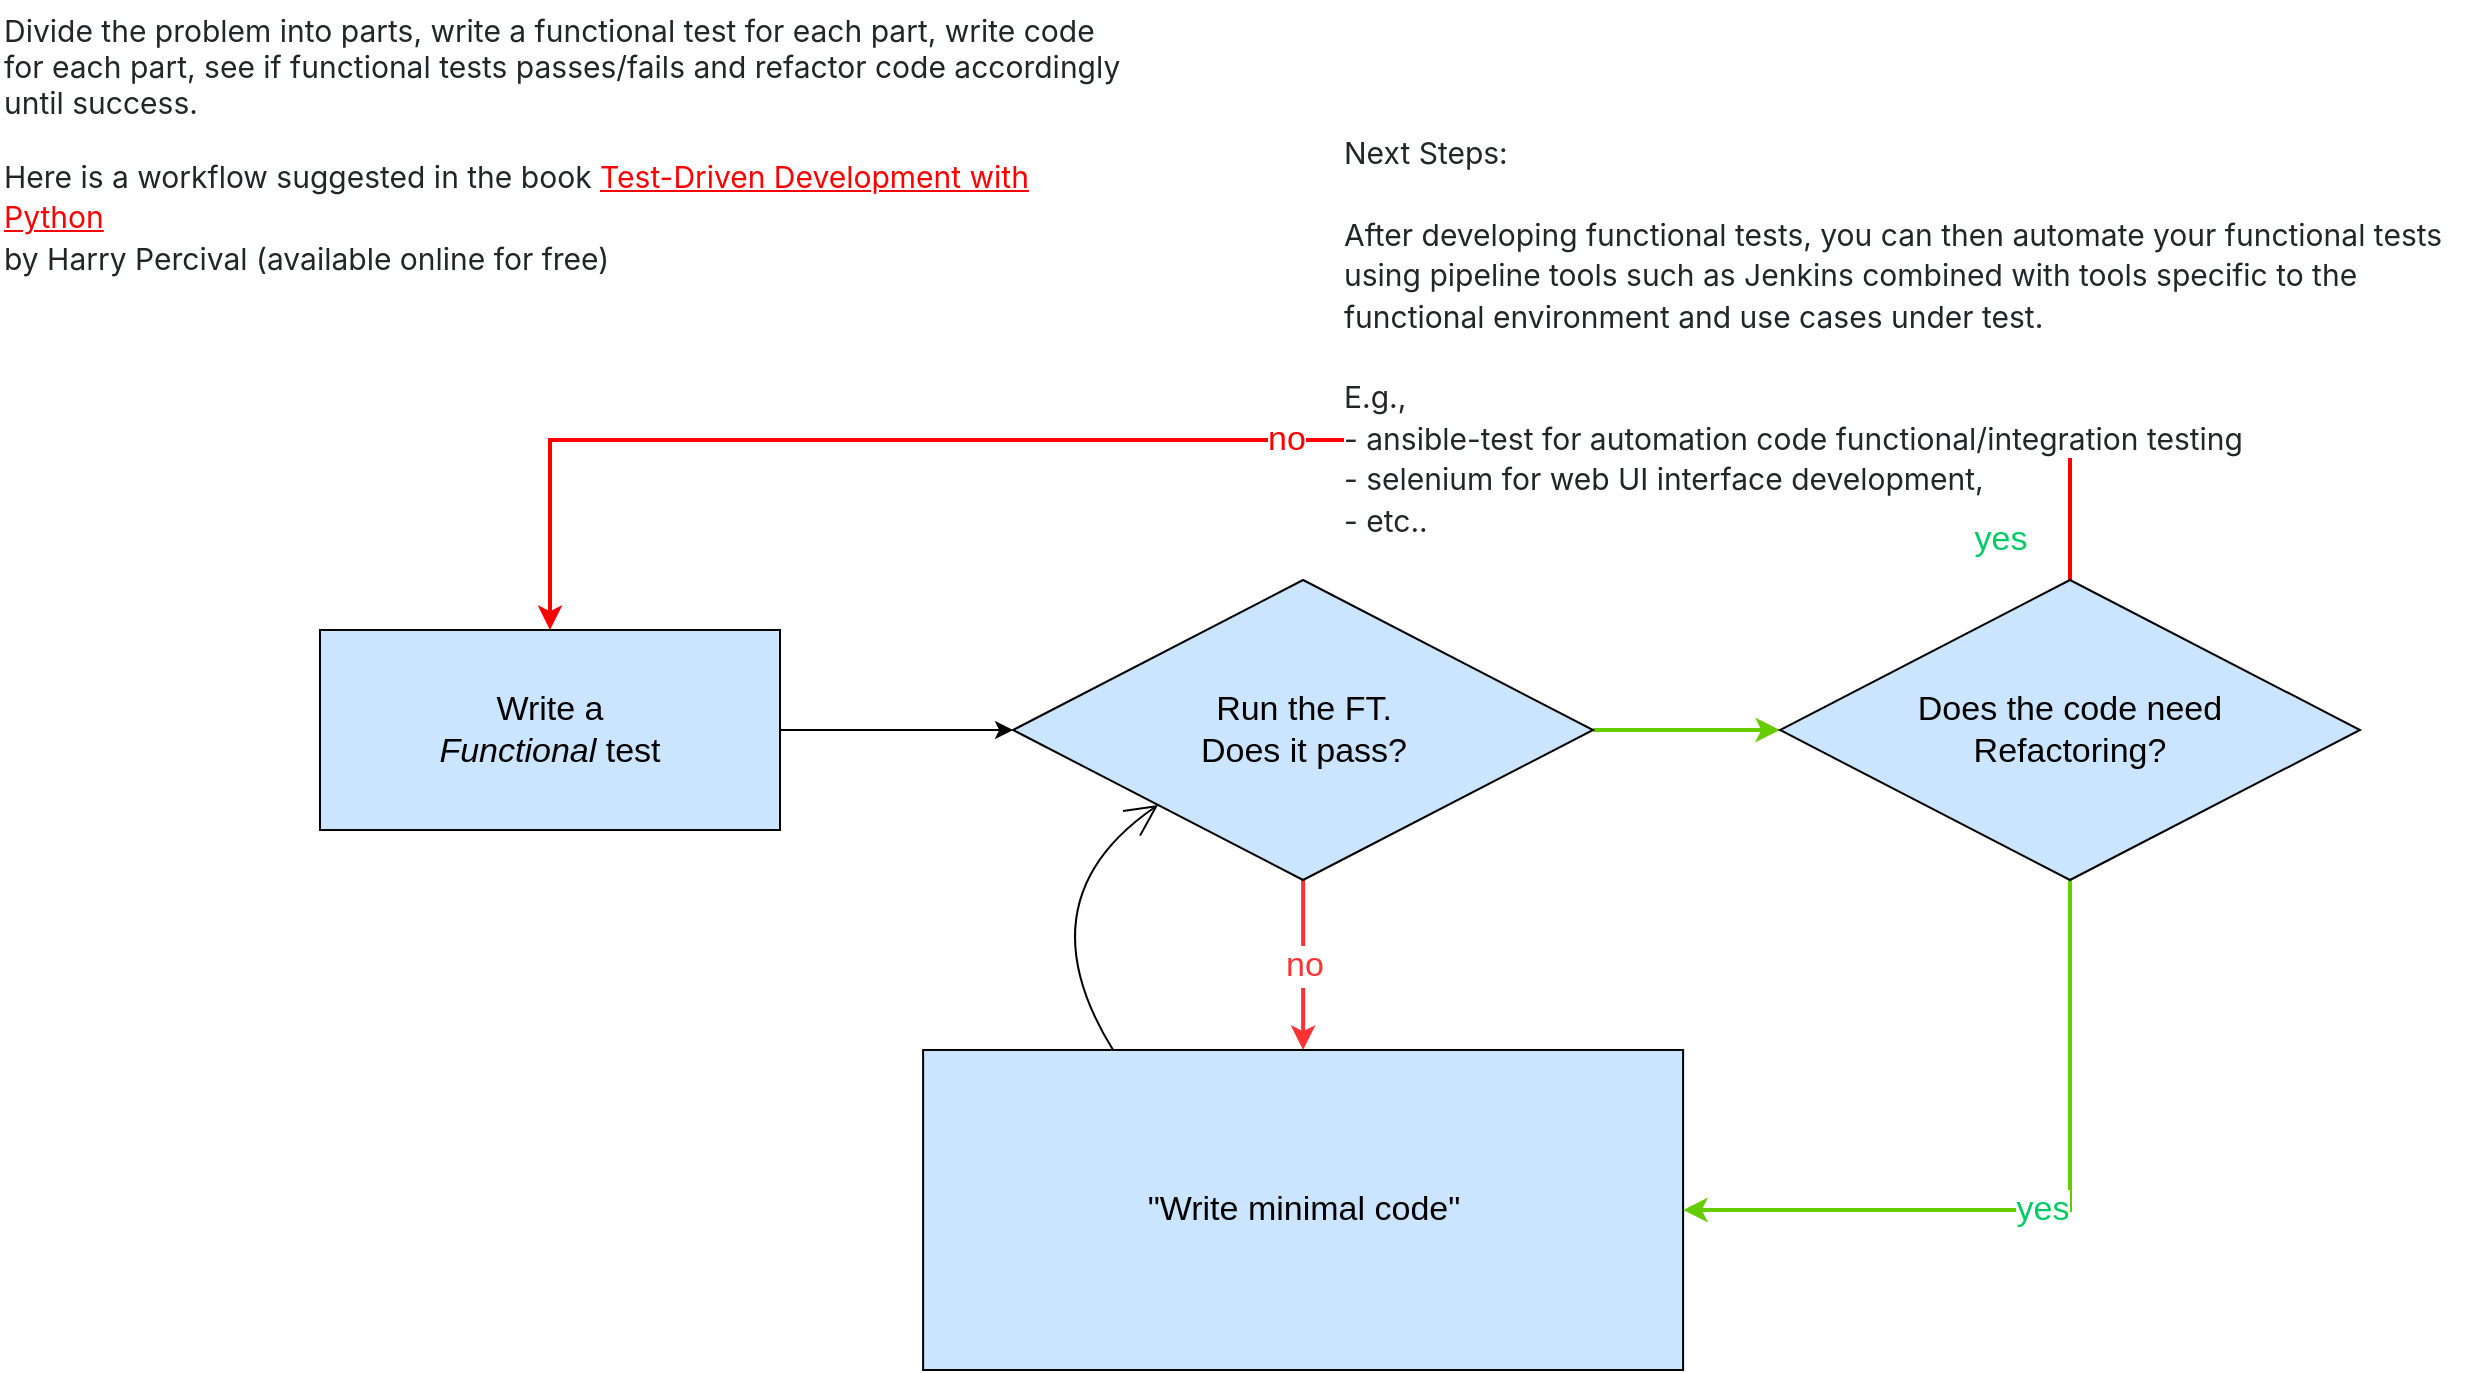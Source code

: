 <mxfile version="20.3.0" type="device" pages="2"><diagram id="u3zpyDXWvU5MWnfcyGLP" name="TDD-Overview"><mxGraphModel dx="1186" dy="822" grid="1" gridSize="10" guides="1" tooltips="1" connect="1" arrows="1" fold="1" page="1" pageScale="1" pageWidth="1400" pageHeight="850" math="0" shadow="0"><root><mxCell id="0"/><mxCell id="1" parent="0"/><mxCell id="HU0HiSyFN0jUd0ZmCajs-1" value="&quot;Write minimal code&quot;" style="rounded=0;whiteSpace=wrap;html=1;fillColor=#CCE5FF;verticalAlign=middle;fontSize=17;" parent="1" vertex="1"><mxGeometry x="491.55" y="545" width="380" height="160" as="geometry"/></mxCell><mxCell id="HU0HiSyFN0jUd0ZmCajs-8" style="edgeStyle=orthogonalEdgeStyle;rounded=0;orthogonalLoop=1;jettySize=auto;html=1;exitX=1;exitY=0.5;exitDx=0;exitDy=0;entryX=0;entryY=0.5;entryDx=0;entryDy=0;fontSize=17;" parent="1" source="HU0HiSyFN0jUd0ZmCajs-2" target="HU0HiSyFN0jUd0ZmCajs-3" edge="1"><mxGeometry relative="1" as="geometry"/></mxCell><mxCell id="HU0HiSyFN0jUd0ZmCajs-2" value="Write a &lt;br&gt;&lt;i&gt;Functional&lt;/i&gt; test" style="rounded=0;whiteSpace=wrap;html=1;fillColor=#CCE5FF;verticalAlign=middle;fontSize=17;" parent="1" vertex="1"><mxGeometry x="190" y="335" width="230" height="100" as="geometry"/></mxCell><mxCell id="HU0HiSyFN0jUd0ZmCajs-9" value="yes" style="edgeStyle=orthogonalEdgeStyle;rounded=0;orthogonalLoop=1;jettySize=auto;html=1;exitX=1;exitY=0.5;exitDx=0;exitDy=0;entryX=0;entryY=0.5;entryDx=0;entryDy=0;fontSize=17;strokeWidth=2;strokeColor=#66CC00;fontColor=#00CC66;" parent="1" source="HU0HiSyFN0jUd0ZmCajs-3" target="HU0HiSyFN0jUd0ZmCajs-4" edge="1"><mxGeometry x="1" y="145" relative="1" as="geometry"><mxPoint x="110" y="50" as="offset"/></mxGeometry></mxCell><mxCell id="HU0HiSyFN0jUd0ZmCajs-10" value="no" style="edgeStyle=orthogonalEdgeStyle;rounded=0;orthogonalLoop=1;jettySize=auto;html=1;exitX=0.5;exitY=1;exitDx=0;exitDy=0;entryX=0.5;entryY=0;entryDx=0;entryDy=0;fontSize=17;fontColor=#FF3333;strokeColor=#FF3333;strokeWidth=2;" parent="1" source="HU0HiSyFN0jUd0ZmCajs-3" target="HU0HiSyFN0jUd0ZmCajs-1" edge="1"><mxGeometry relative="1" as="geometry"/></mxCell><mxCell id="HU0HiSyFN0jUd0ZmCajs-3" value="Run the FT.&lt;br&gt;Does it pass?" style="rhombus;whiteSpace=wrap;html=1;fontSize=17;fillColor=#CCE5FF;" parent="1" vertex="1"><mxGeometry x="536.55" y="310" width="290" height="150" as="geometry"/></mxCell><mxCell id="HU0HiSyFN0jUd0ZmCajs-11" value="yes" style="edgeStyle=orthogonalEdgeStyle;rounded=0;orthogonalLoop=1;jettySize=auto;html=1;exitX=0.5;exitY=1;exitDx=0;exitDy=0;entryX=1;entryY=0.5;entryDx=0;entryDy=0;strokeColor=#66CC00;strokeWidth=2;fontSize=17;fontColor=#00CC66;" parent="1" source="HU0HiSyFN0jUd0ZmCajs-4" target="HU0HiSyFN0jUd0ZmCajs-1" edge="1"><mxGeometry relative="1" as="geometry"/></mxCell><mxCell id="HU0HiSyFN0jUd0ZmCajs-13" value="no" style="edgeStyle=orthogonalEdgeStyle;rounded=0;orthogonalLoop=1;jettySize=auto;html=1;exitX=0.5;exitY=0;exitDx=0;exitDy=0;entryX=0.5;entryY=0;entryDx=0;entryDy=0;strokeColor=#FF0000;strokeWidth=2;fontSize=17;fontColor=#FF0000;" parent="1" source="HU0HiSyFN0jUd0ZmCajs-4" target="HU0HiSyFN0jUd0ZmCajs-2" edge="1"><mxGeometry relative="1" as="geometry"><Array as="points"><mxPoint x="1065" y="240"/><mxPoint x="305" y="240"/></Array></mxGeometry></mxCell><mxCell id="HU0HiSyFN0jUd0ZmCajs-4" value="Does the code need &lt;br&gt;Refactoring?" style="rhombus;whiteSpace=wrap;html=1;fontSize=17;fillColor=#CCE5FF;" parent="1" vertex="1"><mxGeometry x="920" y="310" width="290" height="150" as="geometry"/></mxCell><mxCell id="HU0HiSyFN0jUd0ZmCajs-14" value="&lt;span style=&quot;color: rgb(35, 38, 41); font-family: -apple-system, &amp;quot;system-ui&amp;quot;, &amp;quot;Segoe UI Adjusted&amp;quot;, &amp;quot;Segoe UI&amp;quot;, &amp;quot;Liberation Sans&amp;quot;, sans-serif; font-size: 15px; font-style: normal; font-variant-ligatures: normal; font-variant-caps: normal; font-weight: 400; letter-spacing: normal; orphans: 2; text-align: left; text-indent: 0px; text-transform: none; widows: 2; word-spacing: 0px; -webkit-text-stroke-width: 0px; background-color: rgb(255, 255, 255); text-decoration-thickness: initial; text-decoration-style: initial; text-decoration-color: initial; float: none; display: inline !important;&quot;&gt;&lt;p style=&quot;margin-top: 0px; margin-right: 0px; margin-bottom: var(--s-prose-spacing); margin-left: 0px; padding: 0px; border: 0px; font-variant-numeric: inherit; font-variant-east-asian: inherit; font-stretch: inherit; line-height: inherit; vertical-align: baseline; box-sizing: inherit; clear: both;&quot;&gt;Divide the problem into parts, write a functional test for each part, write code for each part, see if functional tests passes/fails and refactor code accordingly until success.&lt;/p&gt;&lt;div&gt;&lt;br&gt;&lt;/div&gt;Here is a workflow suggested in the book&lt;span&gt;&amp;nbsp;&lt;/span&gt;&lt;/span&gt;&lt;a style=&quot;margin: 0px; padding: 0px; border: 0px; font-style: normal; font-variant-ligatures: normal; font-variant-caps: normal; font-variant-numeric: inherit; font-variant-east-asian: inherit; font-weight: 400; font-stretch: inherit; line-height: inherit; font-family: -apple-system, &amp;quot;system-ui&amp;quot;, &amp;quot;Segoe UI Adjusted&amp;quot;, &amp;quot;Segoe UI&amp;quot;, &amp;quot;Liberation Sans&amp;quot;, sans-serif; font-size: 15px; vertical-align: baseline; box-sizing: inherit; text-decoration: underline; color: var(--theme-link-color); cursor: pointer; user-select: auto; letter-spacing: normal; orphans: 2; text-align: left; text-indent: 0px; text-transform: none; widows: 2; word-spacing: 0px; -webkit-text-stroke-width: 0px; background-color: rgb(255, 255, 255);&quot; rel=&quot;nofollow noreferrer&quot; href=&quot;http://chimera.labs.oreilly.com/books/1234000000754&quot;&gt;Test-Driven Development with Python&lt;/a&gt;&lt;span style=&quot;color: rgb(35, 38, 41); font-family: -apple-system, &amp;quot;system-ui&amp;quot;, &amp;quot;Segoe UI Adjusted&amp;quot;, &amp;quot;Segoe UI&amp;quot;, &amp;quot;Liberation Sans&amp;quot;, sans-serif; font-size: 15px; font-style: normal; font-variant-ligatures: normal; font-variant-caps: normal; font-weight: 400; letter-spacing: normal; orphans: 2; text-align: left; text-indent: 0px; text-transform: none; widows: 2; word-spacing: 0px; -webkit-text-stroke-width: 0px; background-color: rgb(255, 255, 255); text-decoration-thickness: initial; text-decoration-style: initial; text-decoration-color: initial; float: none; display: inline !important;&quot;&gt;&lt;span&gt;&amp;nbsp;&lt;br&gt;&lt;/span&gt;by Harry Percival (available online for free)&lt;br&gt;&lt;/span&gt;" style="text;whiteSpace=wrap;html=1;fontSize=17;fontColor=#FF0000;" parent="1" vertex="1"><mxGeometry x="30" y="20" width="570" height="150" as="geometry"/></mxCell><mxCell id="HU0HiSyFN0jUd0ZmCajs-15" value="&lt;span style=&quot;color: rgb(35, 38, 41); font-family: -apple-system, &amp;quot;system-ui&amp;quot;, &amp;quot;Segoe UI Adjusted&amp;quot;, &amp;quot;Segoe UI&amp;quot;, &amp;quot;Liberation Sans&amp;quot;, sans-serif; font-size: 15px; font-style: normal; font-variant-ligatures: normal; font-variant-caps: normal; font-weight: 400; letter-spacing: normal; orphans: 2; text-align: left; text-indent: 0px; text-transform: none; widows: 2; word-spacing: 0px; -webkit-text-stroke-width: 0px; background-color: rgb(255, 255, 255); text-decoration-thickness: initial; text-decoration-style: initial; text-decoration-color: initial; float: none; display: inline !important;&quot;&gt;Next Steps:&lt;br&gt;&lt;br&gt;After developing functional tests, you can then automate your functional tests using pipeline tools such as Jenkins combined with tools specific to the functional environment and use cases under test.&lt;br&gt;&lt;br&gt;E.g., &lt;br&gt;- ansible-test for automation code functional/integration testing&lt;br&gt;- selenium for web UI interface development, &lt;br&gt;- etc..&lt;br&gt;&lt;br&gt;&lt;/span&gt;" style="text;whiteSpace=wrap;html=1;fontSize=17;fontColor=#FF0000;" parent="1" vertex="1"><mxGeometry x="700" y="80" width="570" height="220" as="geometry"/></mxCell><mxCell id="--9FePc2aCMQRT7dCbf1-1" value="" style="edgeStyle=none;orthogonalLoop=1;jettySize=auto;html=1;rounded=0;fontSize=12;endArrow=open;startSize=14;endSize=14;sourcePerimeterSpacing=8;targetPerimeterSpacing=8;curved=1;entryX=0;entryY=1;entryDx=0;entryDy=0;exitX=0.25;exitY=0;exitDx=0;exitDy=0;" parent="1" source="HU0HiSyFN0jUd0ZmCajs-1" target="HU0HiSyFN0jUd0ZmCajs-3" edge="1"><mxGeometry width="140" relative="1" as="geometry"><mxPoint x="750" y="550" as="sourcePoint"/><mxPoint x="780" y="500" as="targetPoint"/><Array as="points"><mxPoint x="540" y="470"/></Array></mxGeometry></mxCell></root></mxGraphModel></diagram><diagram id="yOoaL7JRjna4nCdWzxdv" name="TDD-Workflow-Detailed"><mxGraphModel dx="1395" dy="967" grid="1" gridSize="10" guides="1" tooltips="1" connect="1" arrows="1" fold="1" page="1" pageScale="1" pageWidth="1400" pageHeight="850" math="0" shadow="0"><root><mxCell id="0"/><mxCell id="1" parent="0"/><mxCell id="wC6-RpdCZflyM8XzmytH-25" value="Acceptance Testing (QA)" style="rounded=0;whiteSpace=wrap;html=1;strokeColor=#000000;strokeWidth=2;fontSize=18;fontColor=#000000;verticalAlign=top;" vertex="1" parent="1"><mxGeometry x="1100" y="170" width="280" height="170" as="geometry"/></mxCell><mxCell id="wC6-RpdCZflyM8XzmytH-11" style="edgeStyle=orthogonalEdgeStyle;rounded=0;orthogonalLoop=1;jettySize=auto;html=1;exitX=0.5;exitY=1;exitDx=0;exitDy=0;entryX=0.5;entryY=0;entryDx=0;entryDy=0;strokeColor=#999999;strokeWidth=3;fontSize=18;fontColor=#FFFFFF;" edge="1" parent="1" source="wC6-RpdCZflyM8XzmytH-1" target="wC6-RpdCZflyM8XzmytH-2"><mxGeometry relative="1" as="geometry"/></mxCell><mxCell id="wC6-RpdCZflyM8XzmytH-1" value="Team Creates Scenarios" style="rounded=0;whiteSpace=wrap;html=1;strokeColor=#0066CC;strokeWidth=2;fontSize=18;fontColor=#0066CC;" vertex="1" parent="1"><mxGeometry x="490" y="190" width="180" height="100" as="geometry"/></mxCell><mxCell id="wC6-RpdCZflyM8XzmytH-12" style="edgeStyle=orthogonalEdgeStyle;rounded=0;orthogonalLoop=1;jettySize=auto;html=1;exitX=0.5;exitY=1;exitDx=0;exitDy=0;entryX=0.5;entryY=0;entryDx=0;entryDy=0;strokeColor=#999999;strokeWidth=3;fontSize=18;fontColor=#FFFFFF;" edge="1" parent="1" source="wC6-RpdCZflyM8XzmytH-2" target="wC6-RpdCZflyM8XzmytH-3"><mxGeometry relative="1" as="geometry"/></mxCell><mxCell id="wC6-RpdCZflyM8XzmytH-2" value="Pick Scenario to Implement" style="rounded=0;whiteSpace=wrap;html=1;strokeColor=#0066CC;strokeWidth=2;fontSize=18;fontColor=#0066CC;" vertex="1" parent="1"><mxGeometry x="490" y="330" width="180" height="100" as="geometry"/></mxCell><mxCell id="wC6-RpdCZflyM8XzmytH-13" style="edgeStyle=orthogonalEdgeStyle;rounded=0;orthogonalLoop=1;jettySize=auto;html=1;exitX=0.5;exitY=1;exitDx=0;exitDy=0;entryX=0.5;entryY=0;entryDx=0;entryDy=0;strokeColor=#999999;strokeWidth=3;fontSize=18;fontColor=#FFFFFF;" edge="1" parent="1" source="wC6-RpdCZflyM8XzmytH-3" target="wC6-RpdCZflyM8XzmytH-6"><mxGeometry relative="1" as="geometry"/></mxCell><mxCell id="wC6-RpdCZflyM8XzmytH-3" value="Implement Fixtures &lt;br&gt;as Needed" style="rounded=0;whiteSpace=wrap;html=1;strokeColor=#0066CC;strokeWidth=2;fontSize=18;fontColor=#0066CC;" vertex="1" parent="1"><mxGeometry x="490" y="470" width="180" height="100" as="geometry"/></mxCell><mxCell id="wC6-RpdCZflyM8XzmytH-17" style="edgeStyle=orthogonalEdgeStyle;rounded=0;orthogonalLoop=1;jettySize=auto;html=1;exitX=1;exitY=0.5;exitDx=0;exitDy=0;entryX=0;entryY=0.5;entryDx=0;entryDy=0;strokeColor=#999999;strokeWidth=3;fontSize=18;fontColor=#FFFFFF;" edge="1" parent="1" source="wC6-RpdCZflyM8XzmytH-4" target="wC6-RpdCZflyM8XzmytH-27"><mxGeometry relative="1" as="geometry"><Array as="points"><mxPoint x="1090" y="375"/><mxPoint x="1090" y="250"/><mxPoint x="1135" y="250"/></Array></mxGeometry></mxCell><mxCell id="wC6-RpdCZflyM8XzmytH-4" value="Implement" style="rounded=0;whiteSpace=wrap;html=1;strokeColor=#000000;strokeWidth=2;fontSize=18;fontColor=#000000;verticalAlign=top;" vertex="1" parent="1"><mxGeometry x="780" y="170" width="280" height="410" as="geometry"/></mxCell><mxCell id="wC6-RpdCZflyM8XzmytH-5" value="TDD" style="rounded=0;whiteSpace=wrap;html=1;strokeColor=#000000;strokeWidth=2;fontSize=18;fontColor=#000000;verticalAlign=top;" vertex="1" parent="1"><mxGeometry x="800" y="210" width="240" height="350" as="geometry"/></mxCell><mxCell id="wC6-RpdCZflyM8XzmytH-15" style="edgeStyle=orthogonalEdgeStyle;rounded=0;orthogonalLoop=1;jettySize=auto;html=1;exitX=1;exitY=0.5;exitDx=0;exitDy=0;entryX=0;entryY=0.5;entryDx=0;entryDy=0;strokeColor=#999999;strokeWidth=3;fontSize=18;fontColor=#FFFFFF;" edge="1" parent="1" source="wC6-RpdCZflyM8XzmytH-6" target="wC6-RpdCZflyM8XzmytH-4"><mxGeometry relative="1" as="geometry"/></mxCell><mxCell id="wC6-RpdCZflyM8XzmytH-6" value="Scenario Fails" style="rounded=0;whiteSpace=wrap;html=1;strokeColor=#000000;strokeWidth=2;fontSize=18;fontColor=#FFFFFF;fillColor=#FF0000;" vertex="1" parent="1"><mxGeometry x="490" y="607" width="180" height="60" as="geometry"/></mxCell><mxCell id="wC6-RpdCZflyM8XzmytH-20" style="edgeStyle=orthogonalEdgeStyle;rounded=0;orthogonalLoop=1;jettySize=auto;html=1;exitX=0.5;exitY=1;exitDx=0;exitDy=0;entryX=0.5;entryY=0;entryDx=0;entryDy=0;strokeColor=#999999;strokeWidth=3;fontSize=18;fontColor=#000000;" edge="1" parent="1" source="wC6-RpdCZflyM8XzmytH-7" target="wC6-RpdCZflyM8XzmytH-23"><mxGeometry relative="1" as="geometry"/></mxCell><mxCell id="wC6-RpdCZflyM8XzmytH-7" value="Red" style="rounded=0;whiteSpace=wrap;html=1;strokeColor=#000000;strokeWidth=2;fontSize=18;fontColor=#FFFFFF;fillColor=#FF0000;" vertex="1" parent="1"><mxGeometry x="830" y="255" width="180" height="50" as="geometry"/></mxCell><mxCell id="wC6-RpdCZflyM8XzmytH-21" style="edgeStyle=orthogonalEdgeStyle;rounded=0;orthogonalLoop=1;jettySize=auto;html=1;exitX=0.5;exitY=1;exitDx=0;exitDy=0;entryX=0.5;entryY=0;entryDx=0;entryDy=0;strokeColor=#999999;strokeWidth=3;fontSize=18;fontColor=#000000;" edge="1" parent="1" source="wC6-RpdCZflyM8XzmytH-8" target="wC6-RpdCZflyM8XzmytH-9"><mxGeometry relative="1" as="geometry"/></mxCell><mxCell id="wC6-RpdCZflyM8XzmytH-8" value="Green" style="rounded=0;whiteSpace=wrap;html=1;strokeColor=#000000;strokeWidth=2;fontSize=18;fontColor=#FFFFFF;fillColor=#009900;" vertex="1" parent="1"><mxGeometry x="830" y="415" width="180" height="50" as="geometry"/></mxCell><mxCell id="wC6-RpdCZflyM8XzmytH-22" style="edgeStyle=orthogonalEdgeStyle;rounded=0;orthogonalLoop=1;jettySize=auto;html=1;exitX=0;exitY=0.5;exitDx=0;exitDy=0;entryX=0;entryY=0.5;entryDx=0;entryDy=0;strokeColor=#999999;strokeWidth=3;fontSize=18;fontColor=#000000;" edge="1" parent="1" source="wC6-RpdCZflyM8XzmytH-9" target="wC6-RpdCZflyM8XzmytH-7"><mxGeometry relative="1" as="geometry"/></mxCell><mxCell id="wC6-RpdCZflyM8XzmytH-9" value="Refactor" style="rounded=0;whiteSpace=wrap;html=1;strokeColor=#000000;strokeWidth=2;fontSize=18;fontColor=#000000;verticalAlign=middle;" vertex="1" parent="1"><mxGeometry x="830" y="491" width="180" height="50" as="geometry"/></mxCell><mxCell id="wC6-RpdCZflyM8XzmytH-10" value="" style="endArrow=classic;html=1;rounded=0;fontSize=18;fontColor=#FFFFFF;entryX=0.5;entryY=0;entryDx=0;entryDy=0;strokeColor=#999999;strokeWidth=3;" edge="1" parent="1" target="wC6-RpdCZflyM8XzmytH-1"><mxGeometry width="50" height="50" relative="1" as="geometry"><mxPoint x="580" y="110" as="sourcePoint"/><mxPoint x="910" y="260" as="targetPoint"/></mxGeometry></mxCell><mxCell id="wC6-RpdCZflyM8XzmytH-18" value="N" style="edgeStyle=orthogonalEdgeStyle;rounded=0;orthogonalLoop=1;jettySize=auto;html=1;exitX=0;exitY=0.5;exitDx=0;exitDy=0;entryX=0;entryY=0.5;entryDx=0;entryDy=0;strokeColor=#999999;strokeWidth=3;fontSize=18;fontColor=#000000;" edge="1" parent="1" source="wC6-RpdCZflyM8XzmytH-16" target="wC6-RpdCZflyM8XzmytH-2"><mxGeometry x="-0.945" y="20" relative="1" as="geometry"><Array as="points"><mxPoint x="1140" y="720"/><mxPoint x="440" y="720"/><mxPoint x="440" y="380"/></Array><mxPoint as="offset"/></mxGeometry></mxCell><mxCell id="wC6-RpdCZflyM8XzmytH-16" value="Story &lt;br&gt;Complete?" style="ellipse;whiteSpace=wrap;html=1;strokeColor=#000000;strokeWidth=2;fontSize=18;fontColor=#FFFFFF;fillColor=#009900;" vertex="1" parent="1"><mxGeometry x="1171" y="680" width="150" height="80" as="geometry"/></mxCell><mxCell id="wC6-RpdCZflyM8XzmytH-19" value="Y" style="endArrow=classic;html=1;rounded=0;fontSize=18;fontColor=#000000;strokeColor=#999999;strokeWidth=3;exitX=0.5;exitY=1;exitDx=0;exitDy=0;" edge="1" parent="1" source="wC6-RpdCZflyM8XzmytH-16"><mxGeometry width="50" height="50" relative="1" as="geometry"><mxPoint x="1240" y="770" as="sourcePoint"/><mxPoint x="1246" y="840" as="targetPoint"/></mxGeometry></mxCell><mxCell id="wC6-RpdCZflyM8XzmytH-24" style="edgeStyle=orthogonalEdgeStyle;rounded=0;orthogonalLoop=1;jettySize=auto;html=1;exitX=0.5;exitY=1;exitDx=0;exitDy=0;entryX=0.5;entryY=0;entryDx=0;entryDy=0;strokeColor=#999999;strokeWidth=3;fontSize=18;fontColor=#000000;" edge="1" parent="1" source="wC6-RpdCZflyM8XzmytH-23" target="wC6-RpdCZflyM8XzmytH-8"><mxGeometry relative="1" as="geometry"/></mxCell><mxCell id="wC6-RpdCZflyM8XzmytH-23" value="Refactor" style="rounded=0;whiteSpace=wrap;html=1;strokeColor=#000000;strokeWidth=2;fontSize=18;fontColor=#000000;verticalAlign=middle;" vertex="1" parent="1"><mxGeometry x="830" y="334" width="180" height="50" as="geometry"/></mxCell><mxCell id="wC6-RpdCZflyM8XzmytH-28" value="Y" style="edgeStyle=orthogonalEdgeStyle;rounded=0;orthogonalLoop=1;jettySize=auto;html=1;exitX=0.5;exitY=1;exitDx=0;exitDy=0;entryX=0.5;entryY=0;entryDx=0;entryDy=0;strokeColor=#999999;strokeWidth=3;fontSize=18;fontColor=#000000;" edge="1" parent="1" source="wC6-RpdCZflyM8XzmytH-27" target="wC6-RpdCZflyM8XzmytH-16"><mxGeometry x="-0.907" y="10" relative="1" as="geometry"><mxPoint as="offset"/></mxGeometry></mxCell><mxCell id="wC6-RpdCZflyM8XzmytH-30" value="N" style="edgeStyle=orthogonalEdgeStyle;rounded=0;orthogonalLoop=1;jettySize=auto;html=1;exitX=0;exitY=1;exitDx=0;exitDy=0;strokeColor=#999999;strokeWidth=3;fontSize=18;fontColor=#000000;jumpStyle=arc;" edge="1" parent="1" source="wC6-RpdCZflyM8XzmytH-27" target="wC6-RpdCZflyM8XzmytH-7"><mxGeometry x="-0.669" y="10" relative="1" as="geometry"><Array as="points"><mxPoint x="1130" y="280"/><mxPoint x="1130" y="280"/></Array><mxPoint as="offset"/></mxGeometry></mxCell><mxCell id="wC6-RpdCZflyM8XzmytH-27" value="Scenario &lt;br&gt;Passes?" style="ellipse;whiteSpace=wrap;html=1;strokeColor=#000000;strokeWidth=2;fontSize=18;fontColor=#FFFFFF;fillColor=#009900;" vertex="1" parent="1"><mxGeometry x="1141" y="212" width="210" height="80" as="geometry"/></mxCell><mxCell id="7M4DBLwqvOWixUBWyxl5-1" value="&lt;h3 style=&quot;box-sizing: inherit; padding: 0px; margin: 32px auto; -webkit-font-smoothing: antialiased; max-width: calc(750px); font-family: var(--font-headings, -apple-system, BlinkMacSystemFont, &amp;quot;Segoe UI&amp;quot;, &amp;quot;Roboto&amp;quot;, &amp;quot;Oxygen&amp;quot;, &amp;quot;Ubuntu&amp;quot;, &amp;quot;Cantarell&amp;quot;, &amp;quot;Fira Sans&amp;quot;, &amp;quot;Droid Sans&amp;quot;, &amp;quot;Helvetica Neue&amp;quot;, sans-serif); clear: both; font-size: 2.161rem; letter-spacing: -0.02em; line-height: 1.125; color: rgb(68, 68, 68); background-color: rgb(247, 247, 246);&quot;&gt;&lt;span style=&quot;box-sizing: inherit; font-weight: bolder; max-width: unset;&quot;&gt;Test Driven Development Workflow&lt;/span&gt;&lt;/h3&gt;&lt;p style=&quot;box-sizing: inherit; padding: 0px; margin: 32px auto; -webkit-font-smoothing: antialiased; max-width: calc(750px); overflow-wrap: break-word; color: rgb(68, 68, 68); font-family: &amp;quot;Crimson Text&amp;quot;, sans-serif; font-size: 18px; font-style: normal; font-variant-ligatures: normal; font-variant-caps: normal; font-weight: 400; letter-spacing: -0.36px; orphans: 2; text-indent: 0px; text-transform: none; widows: 2; word-spacing: 0px; -webkit-text-stroke-width: 0px; background-color: rgb(247, 247, 246); text-decoration-thickness: initial; text-decoration-style: initial; text-decoration-color: initial;&quot; align=&quot;justify&quot;&gt;Test Driven Development promotes the idea of each test case testing one piece of functionality. The workflow of Test Driven Development is as follows –&lt;/p&gt;&lt;p style=&quot;box-sizing: inherit; padding: 0px; margin: 32px auto; -webkit-font-smoothing: antialiased; max-width: calc(750px); overflow-wrap: break-word; color: rgb(68, 68, 68); font-family: &amp;quot;Crimson Text&amp;quot;, sans-serif; font-size: 18px; font-style: normal; font-variant-ligatures: normal; font-variant-caps: normal; font-weight: 400; letter-spacing: -0.36px; orphans: 2; text-indent: 0px; text-transform: none; widows: 2; word-spacing: 0px; -webkit-text-stroke-width: 0px; background-color: rgb(247, 247, 246); text-decoration-thickness: initial; text-decoration-style: initial; text-decoration-color: initial;&quot; align=&quot;justify&quot;&gt;&lt;/p&gt;&lt;ul style=&quot;box-sizing: border-box; padding: 0px 0px 0px 32px; margin: 32px auto; -webkit-font-smoothing: antialiased; max-width: calc(750px); font-family: var(--font-headings, -apple-system, BlinkMacSystemFont, &amp;quot;Segoe UI&amp;quot;, &amp;quot;Roboto&amp;quot;, &amp;quot;Oxygen&amp;quot;, &amp;quot;Ubuntu&amp;quot;, &amp;quot;Cantarell&amp;quot;, &amp;quot;Fira Sans&amp;quot;, &amp;quot;Droid Sans&amp;quot;, &amp;quot;Helvetica Neue&amp;quot;, sans-serif); list-style-type: disc; color: rgb(68, 68, 68); font-size: 18px; font-style: normal; font-variant-ligatures: normal; font-variant-caps: normal; font-weight: 400; letter-spacing: -0.36px; orphans: 2; text-align: left; text-indent: 0px; text-transform: none; widows: 2; word-spacing: 0px; -webkit-text-stroke-width: 0px; background-color: rgb(247, 247, 246); text-decoration-thickness: initial; text-decoration-style: initial; text-decoration-color: initial;&quot;&gt;&lt;li style=&quot;box-sizing: inherit; padding: 0px; margin: 0px; -webkit-font-smoothing: antialiased; max-width: unset;&quot;&gt;&lt;p style=&quot;box-sizing: inherit; padding: 0px; margin: 0px; -webkit-font-smoothing: antialiased; max-width: unset; overflow-wrap: break-word;&quot; align=&quot;justify&quot;&gt;Write a concise, minimal test for a new piece of functionality. This test will fail since the functionality isn’t implemented yet (if it passes one knows that the functionality either already exists or that the test isn’t designed correctly).&lt;/p&gt;&lt;/li&gt;&lt;li style=&quot;box-sizing: inherit; padding: 0px; margin: 0px; -webkit-font-smoothing: antialiased; max-width: unset;&quot;&gt;&lt;p style=&quot;box-sizing: inherit; padding: 0px; margin: 0px; -webkit-font-smoothing: antialiased; max-width: unset; overflow-wrap: break-word;&quot; align=&quot;justify&quot;&gt;Implement the new functionality and run all tests, both the new and pre-existing ones. Repeat until all tests pass.&lt;/p&gt;&lt;/li&gt;&lt;li style=&quot;box-sizing: inherit; padding: 0px; margin: 0px; -webkit-font-smoothing: antialiased; max-width: unset;&quot;&gt;&lt;p style=&quot;box-sizing: inherit; padding: 0px; margin: 0px; -webkit-font-smoothing: antialiased; max-width: unset; overflow-wrap: break-word;&quot; align=&quot;justify&quot;&gt;Clean up the code and ensure that all the tests still pass, then return to step 1.&lt;/p&gt;&lt;/li&gt;&lt;/ul&gt;" style="text;whiteSpace=wrap;html=1;fontSize=18;fontColor=#000000;" vertex="1" parent="1"><mxGeometry x="10" y="10" width="410" height="520" as="geometry"/></mxCell></root></mxGraphModel></diagram></mxfile>